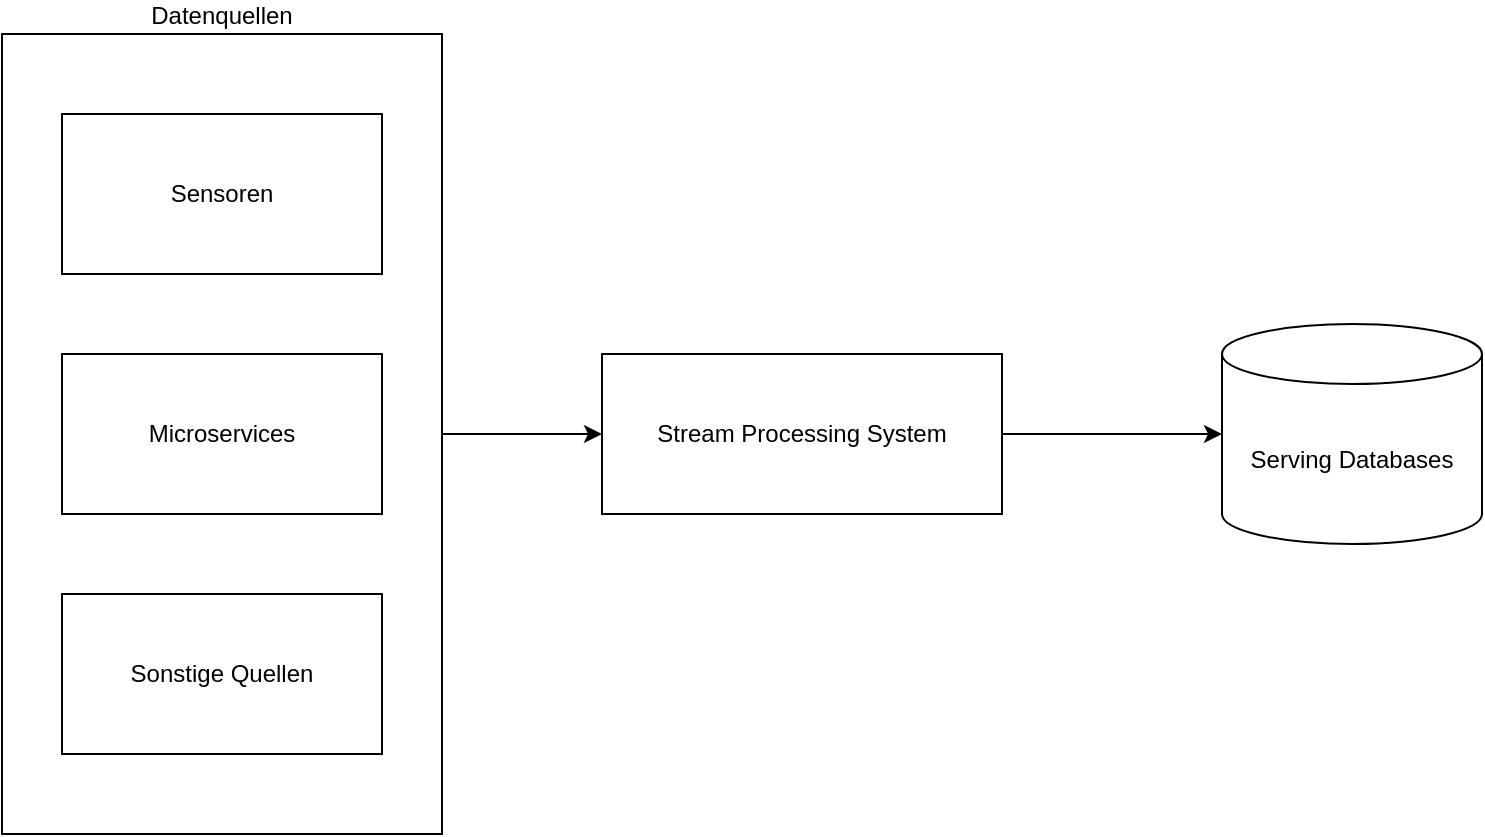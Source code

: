 <mxfile version="26.0.3">
  <diagram name="Seite-1" id="EvzNvT8P0ZWI2AP3Q7DB">
    <mxGraphModel dx="2266" dy="818" grid="1" gridSize="10" guides="1" tooltips="1" connect="1" arrows="1" fold="1" page="1" pageScale="1" pageWidth="827" pageHeight="1169" math="0" shadow="0">
      <root>
        <mxCell id="0" />
        <mxCell id="1" parent="0" />
        <mxCell id="EYZo0MBgEu20IYzfae5m-1" value="Datenquellen" style="rounded=0;whiteSpace=wrap;html=1;labelPosition=center;verticalLabelPosition=top;align=center;verticalAlign=bottom;" parent="1" vertex="1">
          <mxGeometry x="20" y="280" width="220" height="400" as="geometry" />
        </mxCell>
        <mxCell id="EYZo0MBgEu20IYzfae5m-2" value="Sensoren" style="rounded=0;whiteSpace=wrap;html=1;" parent="1" vertex="1">
          <mxGeometry x="50" y="320" width="160" height="80" as="geometry" />
        </mxCell>
        <mxCell id="EYZo0MBgEu20IYzfae5m-3" value="Microservices" style="rounded=0;whiteSpace=wrap;html=1;" parent="1" vertex="1">
          <mxGeometry x="50" y="440" width="160" height="80" as="geometry" />
        </mxCell>
        <mxCell id="EYZo0MBgEu20IYzfae5m-4" value="Sonstige Quellen" style="rounded=0;whiteSpace=wrap;html=1;" parent="1" vertex="1">
          <mxGeometry x="50" y="560" width="160" height="80" as="geometry" />
        </mxCell>
        <mxCell id="EYZo0MBgEu20IYzfae5m-5" value="Stream Processing System" style="rounded=0;whiteSpace=wrap;html=1;" parent="1" vertex="1">
          <mxGeometry x="320" y="440" width="200" height="80" as="geometry" />
        </mxCell>
        <mxCell id="EYZo0MBgEu20IYzfae5m-8" value="" style="endArrow=classic;html=1;rounded=0;entryX=0;entryY=0.5;entryDx=0;entryDy=0;exitX=1;exitY=0.5;exitDx=0;exitDy=0;" parent="1" source="EYZo0MBgEu20IYzfae5m-1" target="EYZo0MBgEu20IYzfae5m-5" edge="1">
          <mxGeometry width="50" height="50" relative="1" as="geometry">
            <mxPoint x="240" y="470" as="sourcePoint" />
            <mxPoint x="290" y="420" as="targetPoint" />
          </mxGeometry>
        </mxCell>
        <mxCell id="EYZo0MBgEu20IYzfae5m-10" value="" style="endArrow=classic;html=1;rounded=0;entryX=0;entryY=0.5;entryDx=0;entryDy=0;exitX=1;exitY=0.5;exitDx=0;exitDy=0;entryPerimeter=0;" parent="1" source="EYZo0MBgEu20IYzfae5m-5" target="EYZo0MBgEu20IYzfae5m-12" edge="1">
          <mxGeometry width="50" height="50" relative="1" as="geometry">
            <mxPoint x="590" y="390" as="sourcePoint" />
            <mxPoint x="600" y="480" as="targetPoint" />
          </mxGeometry>
        </mxCell>
        <mxCell id="EYZo0MBgEu20IYzfae5m-12" value="Serving Databases" style="shape=cylinder3;whiteSpace=wrap;html=1;boundedLbl=1;backgroundOutline=1;size=15;" parent="1" vertex="1">
          <mxGeometry x="630" y="425" width="130" height="110" as="geometry" />
        </mxCell>
      </root>
    </mxGraphModel>
  </diagram>
</mxfile>
